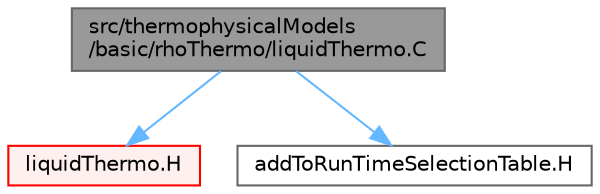 digraph "src/thermophysicalModels/basic/rhoThermo/liquidThermo.C"
{
 // LATEX_PDF_SIZE
  bgcolor="transparent";
  edge [fontname=Helvetica,fontsize=10,labelfontname=Helvetica,labelfontsize=10];
  node [fontname=Helvetica,fontsize=10,shape=box,height=0.2,width=0.4];
  Node1 [id="Node000001",label="src/thermophysicalModels\l/basic/rhoThermo/liquidThermo.C",height=0.2,width=0.4,color="gray40", fillcolor="grey60", style="filled", fontcolor="black",tooltip=" "];
  Node1 -> Node2 [id="edge1_Node000001_Node000002",color="steelblue1",style="solid",tooltip=" "];
  Node2 [id="Node000002",label="liquidThermo.H",height=0.2,width=0.4,color="red", fillcolor="#FFF0F0", style="filled",URL="$liquidThermo_8H.html",tooltip=" "];
  Node1 -> Node398 [id="edge2_Node000001_Node000398",color="steelblue1",style="solid",tooltip=" "];
  Node398 [id="Node000398",label="addToRunTimeSelectionTable.H",height=0.2,width=0.4,color="grey40", fillcolor="white", style="filled",URL="$addToRunTimeSelectionTable_8H.html",tooltip="Macros for easy insertion into run-time selection tables."];
}
